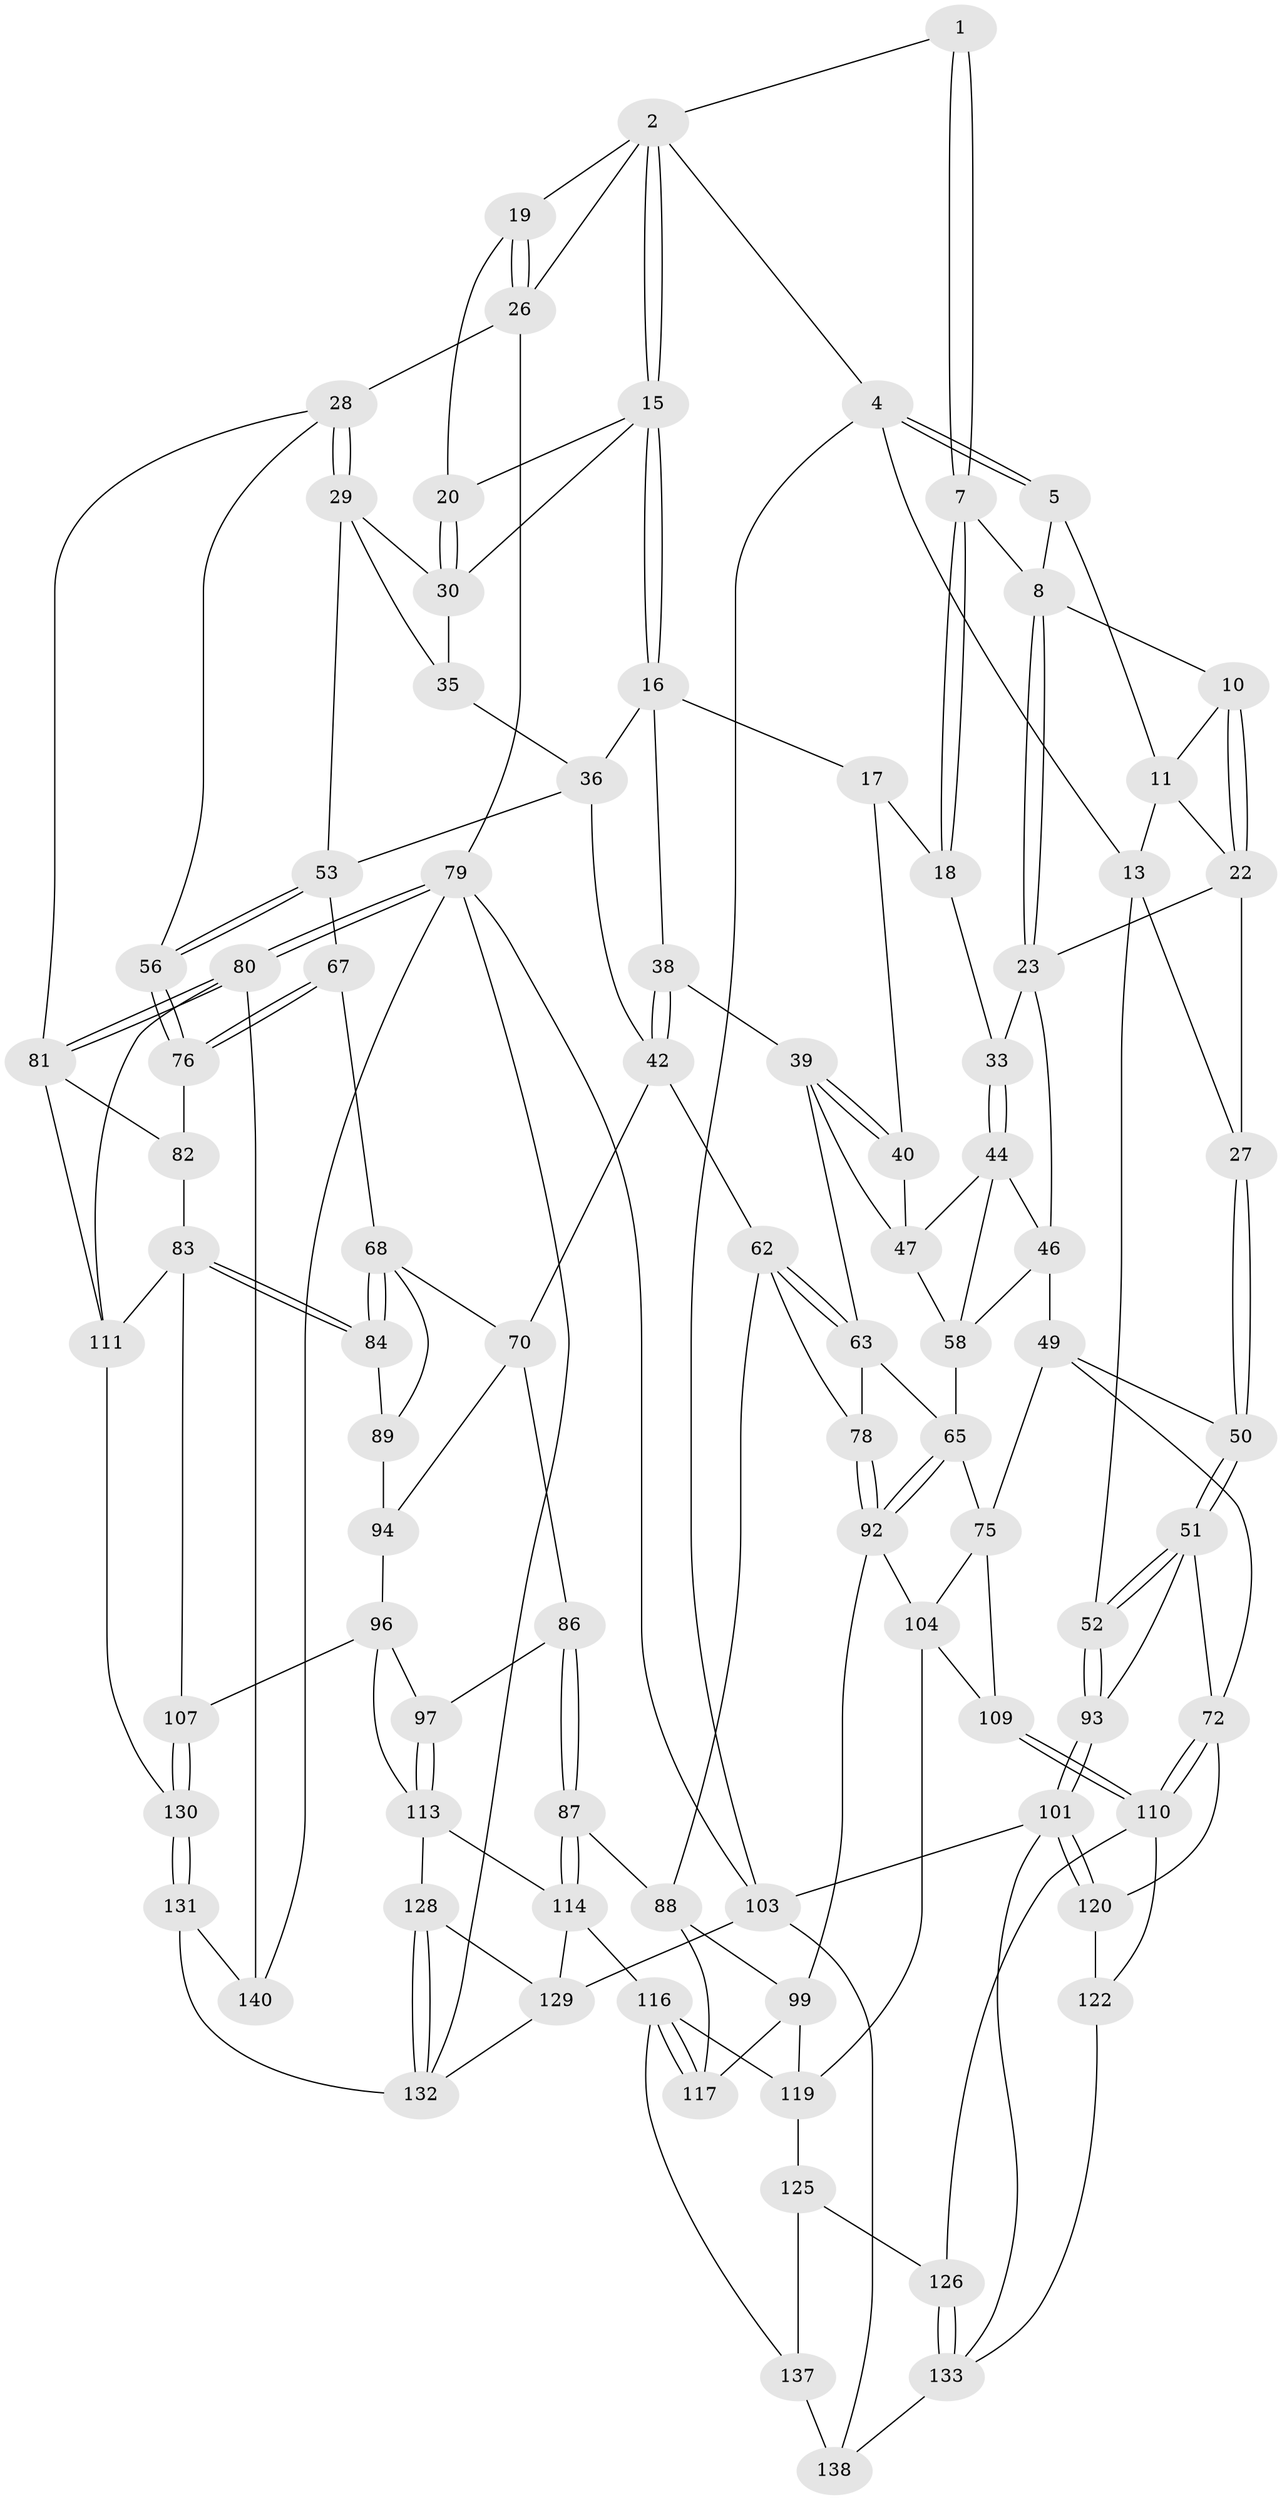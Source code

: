 // original degree distribution, {3: 0.013605442176870748, 4: 0.21768707482993196, 6: 0.19727891156462585, 5: 0.5714285714285714}
// Generated by graph-tools (version 1.1) at 2025/42/03/06/25 10:42:32]
// undirected, 90 vertices, 200 edges
graph export_dot {
graph [start="1"]
  node [color=gray90,style=filled];
  1 [pos="+0.43090117002608536+0"];
  2 [pos="+0.6560219712666308+0",super="+3"];
  4 [pos="+0+0"];
  5 [pos="+0.09579144218135972+0",super="+6"];
  7 [pos="+0.37876607475018476+0.12281837177120665"];
  8 [pos="+0.35406042260623016+0.12457236201255291",super="+9"];
  10 [pos="+0.2565317307715297+0.10169176412199354"];
  11 [pos="+0.11629058490919622+0",super="+12"];
  13 [pos="+0+0.21985689543931664",super="+14"];
  15 [pos="+0.6308433191993865+0.10206646831135441",super="+21"];
  16 [pos="+0.6206427459564438+0.11707294751239093",super="+37"];
  17 [pos="+0.5136215261458353+0.14156455916731092",super="+34"];
  18 [pos="+0.39255376149321947+0.13009521098502083",super="+32"];
  19 [pos="+0.8940768599231446+0.11861859459684519"];
  20 [pos="+0.8730520050550902+0.13338847591727462"];
  22 [pos="+0.18879952490051233+0.14775641434359466",super="+25"];
  23 [pos="+0.2624582931403246+0.279461796867238",super="+24"];
  26 [pos="+1+0.1223458076863837"];
  27 [pos="+0.09168364831024964+0.2766743882334169"];
  28 [pos="+1+0.27370263960512975",super="+55"];
  29 [pos="+0.9967054317379658+0.27438553807301946",super="+43"];
  30 [pos="+0.8766145616088138+0.22880154854134438",super="+31"];
  33 [pos="+0.2963675631984822+0.29729829421575665"];
  35 [pos="+0.8160444076015436+0.3118500281154799"];
  36 [pos="+0.7272034502135776+0.29043361182044",super="+41"];
  38 [pos="+0.5569365896546397+0.3951241225249438"];
  39 [pos="+0.5450761989231016+0.39182929710129283",super="+59"];
  40 [pos="+0.4662734574580617+0.3544732046347374"];
  42 [pos="+0.5727142856605855+0.4184337967611321",super="+61"];
  44 [pos="+0.33939875171318007+0.37148967803317695",super="+45"];
  46 [pos="+0.19970527801868335+0.38456283993548024",super="+48"];
  47 [pos="+0.3931472900254906+0.38401808012954286",super="+57"];
  49 [pos="+0.1362034864389714+0.46795018585755876",super="+71"];
  50 [pos="+0.08773285384973231+0.46364839531765994"];
  51 [pos="+0.07182113293905414+0.46757698517477553",super="+74"];
  52 [pos="+0+0.3767055733038706"];
  53 [pos="+0.8272649046795576+0.3593084716380729",super="+54"];
  56 [pos="+1+0.4854943272500853"];
  58 [pos="+0.30144380946847604+0.4800492327882831",super="+60"];
  62 [pos="+0.4822023991622953+0.5271892657236519",super="+77"];
  63 [pos="+0.3904269499819897+0.5043965805325141",super="+64"];
  65 [pos="+0.2732007578482339+0.5961619077274061",super="+66"];
  67 [pos="+0.7475106686397013+0.4827487424106771"];
  68 [pos="+0.7227219294431061+0.517452877627056",super="+69"];
  70 [pos="+0.5709039416434487+0.5496875976856621",super="+85"];
  72 [pos="+0.08392621574996226+0.6520125641919265",super="+73"];
  75 [pos="+0.18839745998736038+0.6192191378049227",super="+105"];
  76 [pos="+0.7482417158624519+0.4833904650129632"];
  78 [pos="+0.397863136062946+0.5752171471400301"];
  79 [pos="+1+1",super="+147"];
  80 [pos="+1+0.9489200101966785",super="+139"];
  81 [pos="+1+0.6599439292174963",super="+91"];
  82 [pos="+0.7800564923475227+0.5356179168937606"];
  83 [pos="+0.7550179512391479+0.6452840430027595",super="+106"];
  84 [pos="+0.7313200302635173+0.6414476916091824"];
  86 [pos="+0.5412547443580168+0.6275118799579896"];
  87 [pos="+0.48343869158680286+0.6535249657920156"];
  88 [pos="+0.45407622136750175+0.6425192394277734",super="+98"];
  89 [pos="+0.7240128870004863+0.6406452763173547",super="+90"];
  92 [pos="+0.30290640455979584+0.6324523652596727",super="+100"];
  93 [pos="+0+0.6301929854794712"];
  94 [pos="+0.6346285588548702+0.6132001644163912",super="+95"];
  96 [pos="+0.6473250075402704+0.6980467749784678",super="+108"];
  97 [pos="+0.5810174536054658+0.6776935880954611"];
  99 [pos="+0.3173747638306451+0.6593521254661179",super="+118"];
  101 [pos="+0+0.7793908453416355",super="+102"];
  103 [pos="+0+1",super="+143"];
  104 [pos="+0.2437549070828951+0.6858213068717072",super="+112"];
  107 [pos="+0.6726422487604603+0.7722185136773448"];
  109 [pos="+0.18235045533763142+0.7425660651775018"];
  110 [pos="+0.1625670613306607+0.750714519436778",super="+121"];
  111 [pos="+0.8648638330290535+0.7537133410060138",super="+135"];
  113 [pos="+0.5347256154546475+0.7513057063403498",super="+123"];
  114 [pos="+0.5033458357216631+0.7429783924837937",super="+115"];
  116 [pos="+0.3744792941240854+0.8245525597665296",super="+127"];
  117 [pos="+0.3577081078793372+0.7807457636128509"];
  119 [pos="+0.2206189878119153+0.7473307776920743",super="+124"];
  120 [pos="+0+0.7426864886045821"];
  122 [pos="+0.10181486990589216+0.7980933895801691"];
  125 [pos="+0.17014400416014405+0.8488165159185391"];
  126 [pos="+0.1487623525788414+0.8281239296783247"];
  128 [pos="+0.5463597955218058+0.8913062652019523"];
  129 [pos="+0.49448562299453097+0.8902815803360998",super="+142"];
  130 [pos="+0.6831358965267756+0.8897298474820902",super="+136"];
  131 [pos="+0.6638197296276965+0.9239944719282627",super="+141"];
  132 [pos="+0.6064631899637062+0.9484427990399605",super="+146"];
  133 [pos="+0.04757423564880893+0.9308243819923587",super="+134"];
  137 [pos="+0.13652252185787328+0.9266047274795333",super="+145"];
  138 [pos="+0.10069307305214231+0.9355516707739404",super="+144"];
  140 [pos="+0.817801654802563+1"];
  1 -- 2;
  1 -- 7;
  1 -- 7;
  2 -- 15;
  2 -- 15;
  2 -- 19;
  2 -- 26;
  2 -- 4;
  4 -- 5;
  4 -- 5;
  4 -- 103;
  4 -- 13;
  5 -- 11;
  5 -- 8;
  7 -- 8;
  7 -- 18;
  7 -- 18;
  8 -- 23;
  8 -- 23;
  8 -- 10;
  10 -- 11;
  10 -- 22;
  10 -- 22;
  11 -- 13;
  11 -- 22;
  13 -- 27;
  13 -- 52;
  15 -- 16;
  15 -- 16;
  15 -- 20;
  15 -- 30;
  16 -- 17;
  16 -- 36;
  16 -- 38;
  17 -- 18 [weight=2];
  17 -- 40;
  18 -- 33;
  19 -- 20;
  19 -- 26;
  19 -- 26;
  20 -- 30;
  20 -- 30;
  22 -- 27;
  22 -- 23;
  23 -- 33;
  23 -- 46;
  26 -- 28;
  26 -- 79;
  27 -- 50;
  27 -- 50;
  28 -- 29;
  28 -- 29;
  28 -- 56;
  28 -- 81;
  29 -- 30;
  29 -- 53;
  29 -- 35;
  30 -- 35;
  33 -- 44;
  33 -- 44;
  35 -- 36;
  36 -- 42;
  36 -- 53;
  38 -- 39;
  38 -- 42;
  38 -- 42;
  39 -- 40;
  39 -- 40;
  39 -- 63;
  39 -- 47;
  40 -- 47;
  42 -- 62;
  42 -- 70;
  44 -- 47;
  44 -- 58;
  44 -- 46;
  46 -- 49;
  46 -- 58;
  47 -- 58;
  49 -- 50;
  49 -- 72;
  49 -- 75;
  50 -- 51;
  50 -- 51;
  51 -- 52;
  51 -- 52;
  51 -- 93;
  51 -- 72;
  52 -- 93;
  52 -- 93;
  53 -- 56;
  53 -- 56;
  53 -- 67;
  56 -- 76;
  56 -- 76;
  58 -- 65;
  62 -- 63;
  62 -- 63;
  62 -- 88;
  62 -- 78;
  63 -- 65;
  63 -- 78;
  65 -- 92;
  65 -- 92;
  65 -- 75;
  67 -- 68;
  67 -- 76;
  67 -- 76;
  68 -- 84;
  68 -- 84;
  68 -- 70;
  68 -- 89;
  70 -- 94;
  70 -- 86;
  72 -- 110;
  72 -- 110;
  72 -- 120;
  75 -- 104;
  75 -- 109;
  76 -- 82;
  78 -- 92;
  78 -- 92;
  79 -- 80;
  79 -- 80;
  79 -- 103;
  79 -- 140;
  79 -- 132;
  80 -- 81;
  80 -- 81;
  80 -- 140;
  80 -- 111;
  81 -- 82;
  81 -- 111;
  82 -- 83;
  83 -- 84;
  83 -- 84;
  83 -- 107;
  83 -- 111;
  84 -- 89;
  86 -- 87;
  86 -- 87;
  86 -- 97;
  87 -- 88;
  87 -- 114;
  87 -- 114;
  88 -- 99;
  88 -- 117;
  89 -- 94 [weight=2];
  92 -- 104;
  92 -- 99;
  93 -- 101;
  93 -- 101;
  94 -- 96;
  96 -- 97;
  96 -- 113;
  96 -- 107;
  97 -- 113;
  97 -- 113;
  99 -- 117;
  99 -- 119;
  101 -- 120;
  101 -- 120;
  101 -- 133;
  101 -- 103;
  103 -- 129;
  103 -- 138;
  104 -- 109;
  104 -- 119;
  107 -- 130;
  107 -- 130;
  109 -- 110;
  109 -- 110;
  110 -- 122;
  110 -- 126;
  111 -- 130;
  113 -- 114;
  113 -- 128;
  114 -- 129;
  114 -- 116;
  116 -- 117;
  116 -- 117;
  116 -- 137;
  116 -- 119;
  119 -- 125;
  120 -- 122;
  122 -- 133;
  125 -- 126;
  125 -- 137;
  126 -- 133;
  126 -- 133;
  128 -- 129;
  128 -- 132;
  128 -- 132;
  129 -- 132;
  130 -- 131 [weight=2];
  130 -- 131;
  131 -- 132;
  131 -- 140;
  133 -- 138;
  137 -- 138 [weight=2];
}
